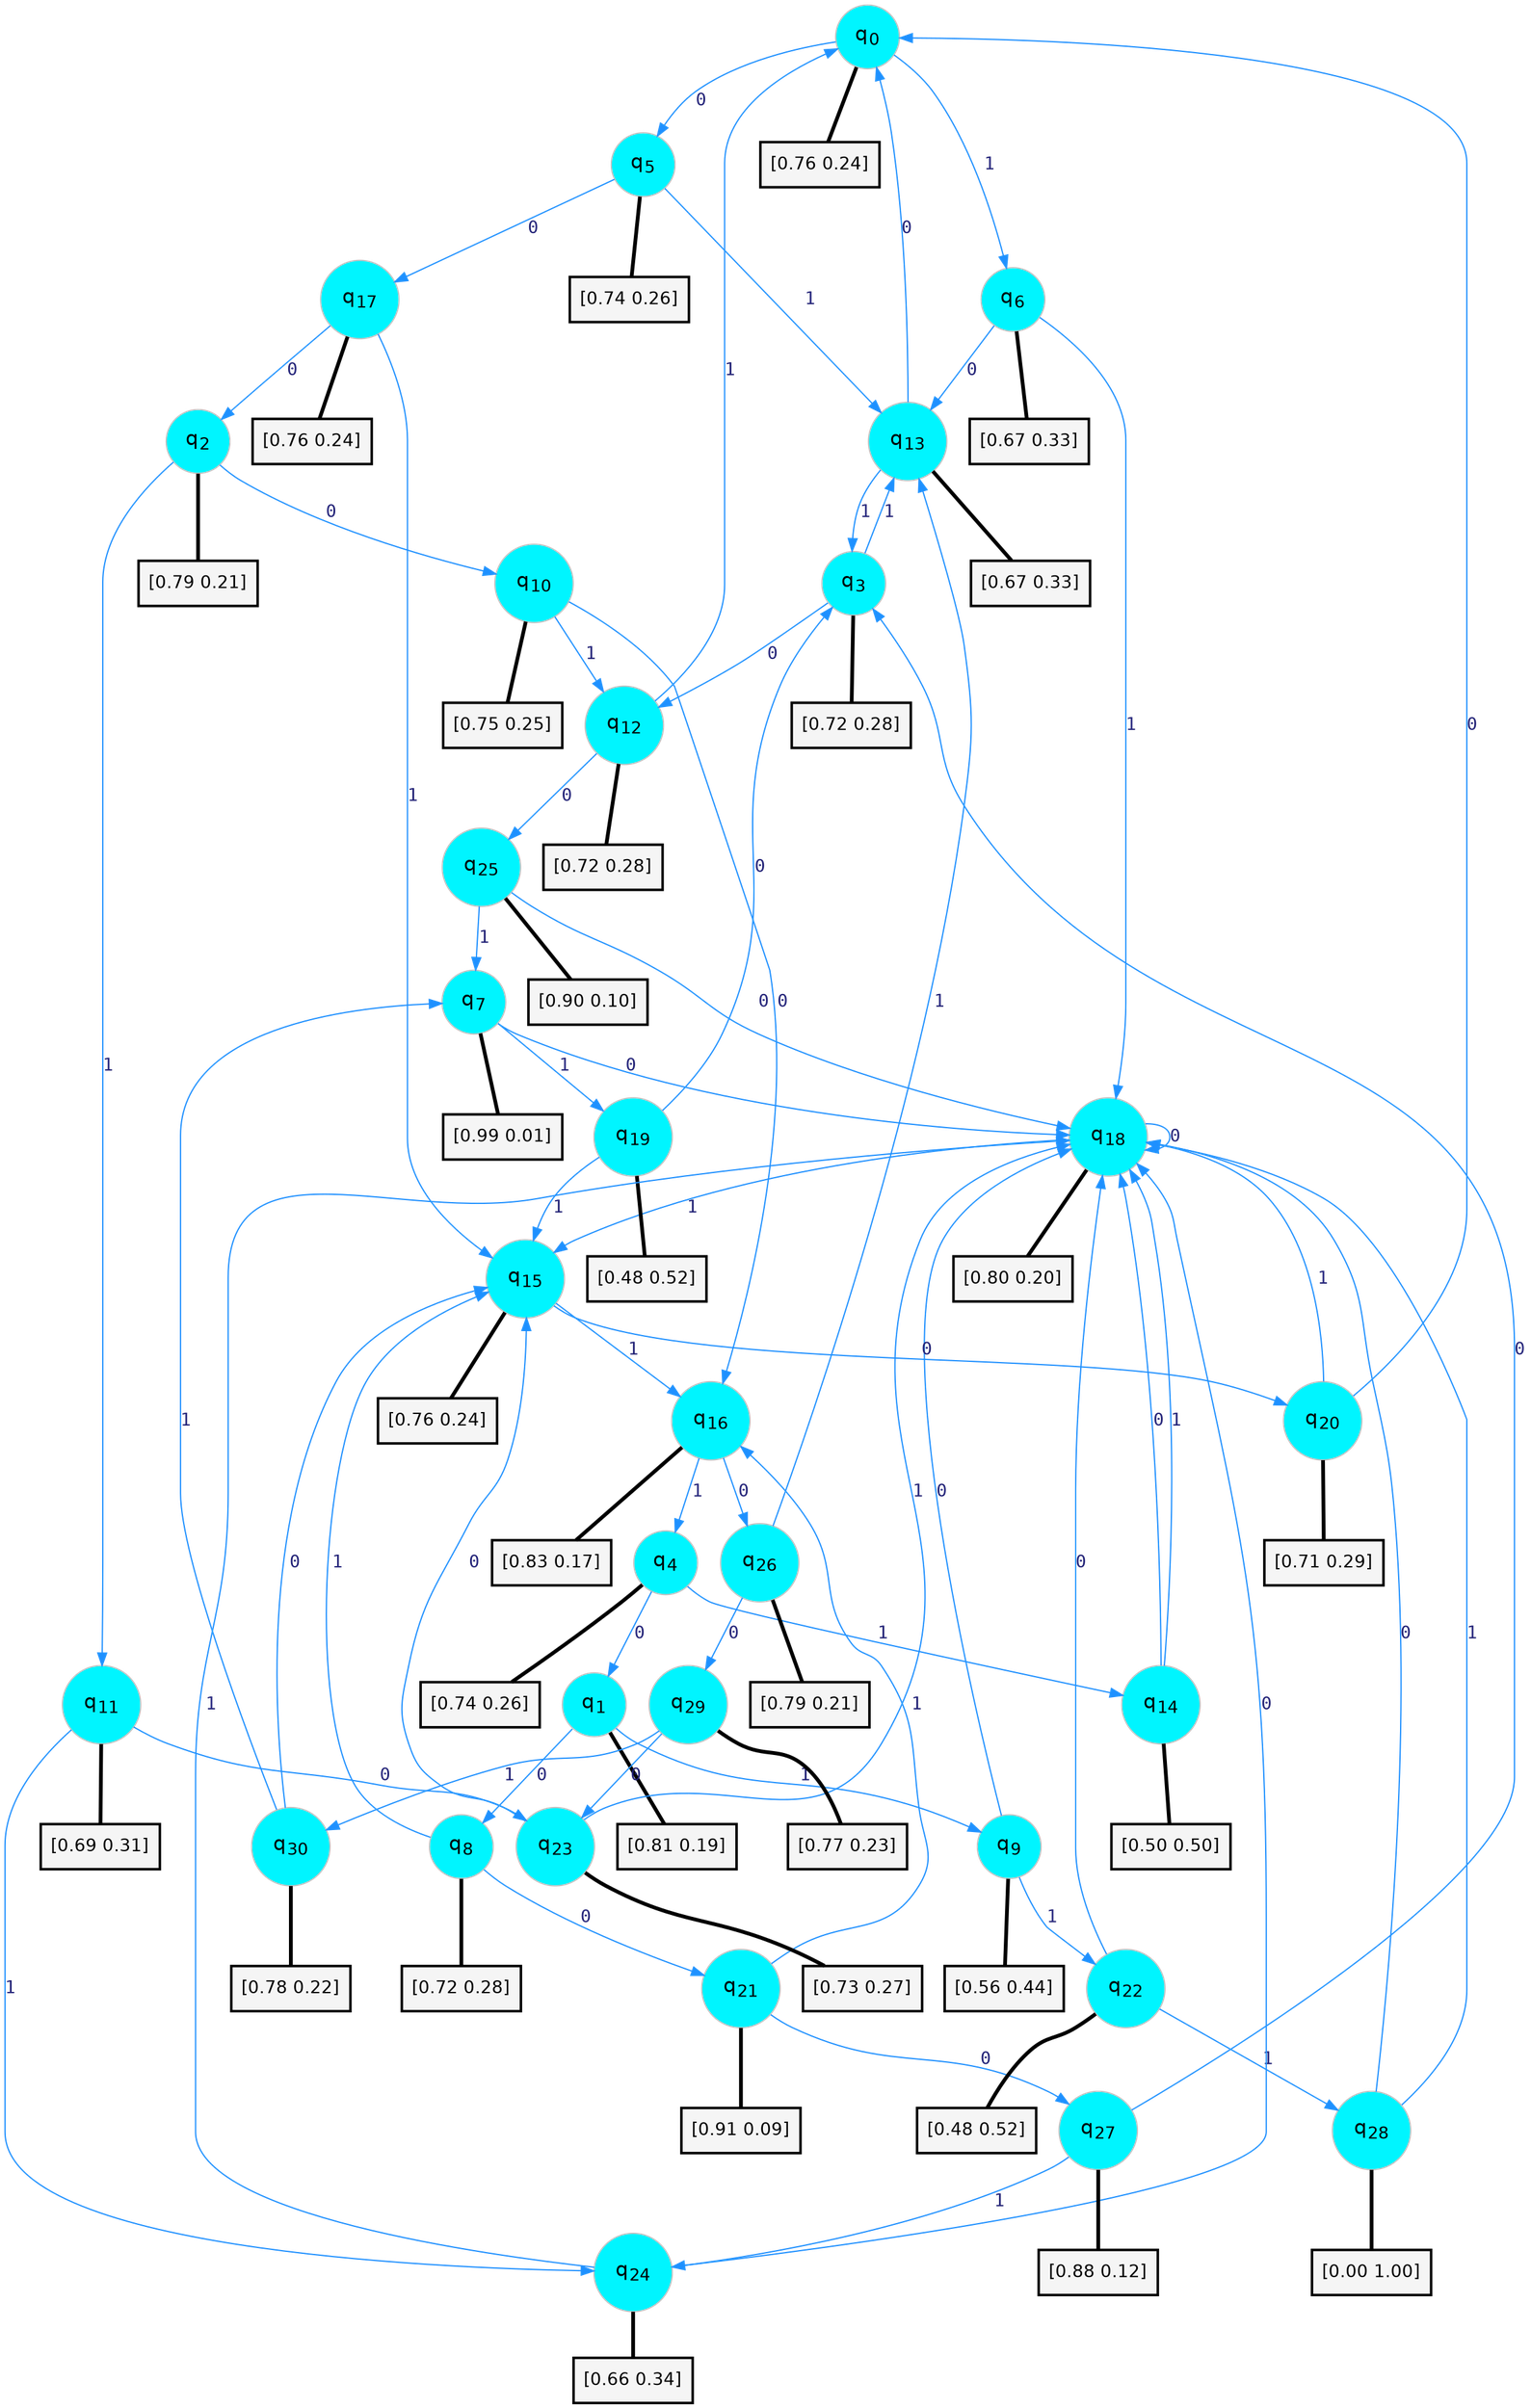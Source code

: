digraph G {
graph [
bgcolor=transparent, dpi=300, rankdir=TD, size="40,25"];
node [
color=gray, fillcolor=turquoise1, fontcolor=black, fontname=Helvetica, fontsize=16, fontweight=bold, shape=circle, style=filled];
edge [
arrowsize=1, color=dodgerblue1, fontcolor=midnightblue, fontname=courier, fontweight=bold, penwidth=1, style=solid, weight=20];
0[label=<q<SUB>0</SUB>>];
1[label=<q<SUB>1</SUB>>];
2[label=<q<SUB>2</SUB>>];
3[label=<q<SUB>3</SUB>>];
4[label=<q<SUB>4</SUB>>];
5[label=<q<SUB>5</SUB>>];
6[label=<q<SUB>6</SUB>>];
7[label=<q<SUB>7</SUB>>];
8[label=<q<SUB>8</SUB>>];
9[label=<q<SUB>9</SUB>>];
10[label=<q<SUB>10</SUB>>];
11[label=<q<SUB>11</SUB>>];
12[label=<q<SUB>12</SUB>>];
13[label=<q<SUB>13</SUB>>];
14[label=<q<SUB>14</SUB>>];
15[label=<q<SUB>15</SUB>>];
16[label=<q<SUB>16</SUB>>];
17[label=<q<SUB>17</SUB>>];
18[label=<q<SUB>18</SUB>>];
19[label=<q<SUB>19</SUB>>];
20[label=<q<SUB>20</SUB>>];
21[label=<q<SUB>21</SUB>>];
22[label=<q<SUB>22</SUB>>];
23[label=<q<SUB>23</SUB>>];
24[label=<q<SUB>24</SUB>>];
25[label=<q<SUB>25</SUB>>];
26[label=<q<SUB>26</SUB>>];
27[label=<q<SUB>27</SUB>>];
28[label=<q<SUB>28</SUB>>];
29[label=<q<SUB>29</SUB>>];
30[label=<q<SUB>30</SUB>>];
31[label="[0.76 0.24]", shape=box,fontcolor=black, fontname=Helvetica, fontsize=14, penwidth=2, fillcolor=whitesmoke,color=black];
32[label="[0.81 0.19]", shape=box,fontcolor=black, fontname=Helvetica, fontsize=14, penwidth=2, fillcolor=whitesmoke,color=black];
33[label="[0.79 0.21]", shape=box,fontcolor=black, fontname=Helvetica, fontsize=14, penwidth=2, fillcolor=whitesmoke,color=black];
34[label="[0.72 0.28]", shape=box,fontcolor=black, fontname=Helvetica, fontsize=14, penwidth=2, fillcolor=whitesmoke,color=black];
35[label="[0.74 0.26]", shape=box,fontcolor=black, fontname=Helvetica, fontsize=14, penwidth=2, fillcolor=whitesmoke,color=black];
36[label="[0.74 0.26]", shape=box,fontcolor=black, fontname=Helvetica, fontsize=14, penwidth=2, fillcolor=whitesmoke,color=black];
37[label="[0.67 0.33]", shape=box,fontcolor=black, fontname=Helvetica, fontsize=14, penwidth=2, fillcolor=whitesmoke,color=black];
38[label="[0.99 0.01]", shape=box,fontcolor=black, fontname=Helvetica, fontsize=14, penwidth=2, fillcolor=whitesmoke,color=black];
39[label="[0.72 0.28]", shape=box,fontcolor=black, fontname=Helvetica, fontsize=14, penwidth=2, fillcolor=whitesmoke,color=black];
40[label="[0.56 0.44]", shape=box,fontcolor=black, fontname=Helvetica, fontsize=14, penwidth=2, fillcolor=whitesmoke,color=black];
41[label="[0.75 0.25]", shape=box,fontcolor=black, fontname=Helvetica, fontsize=14, penwidth=2, fillcolor=whitesmoke,color=black];
42[label="[0.69 0.31]", shape=box,fontcolor=black, fontname=Helvetica, fontsize=14, penwidth=2, fillcolor=whitesmoke,color=black];
43[label="[0.72 0.28]", shape=box,fontcolor=black, fontname=Helvetica, fontsize=14, penwidth=2, fillcolor=whitesmoke,color=black];
44[label="[0.67 0.33]", shape=box,fontcolor=black, fontname=Helvetica, fontsize=14, penwidth=2, fillcolor=whitesmoke,color=black];
45[label="[0.50 0.50]", shape=box,fontcolor=black, fontname=Helvetica, fontsize=14, penwidth=2, fillcolor=whitesmoke,color=black];
46[label="[0.76 0.24]", shape=box,fontcolor=black, fontname=Helvetica, fontsize=14, penwidth=2, fillcolor=whitesmoke,color=black];
47[label="[0.83 0.17]", shape=box,fontcolor=black, fontname=Helvetica, fontsize=14, penwidth=2, fillcolor=whitesmoke,color=black];
48[label="[0.76 0.24]", shape=box,fontcolor=black, fontname=Helvetica, fontsize=14, penwidth=2, fillcolor=whitesmoke,color=black];
49[label="[0.80 0.20]", shape=box,fontcolor=black, fontname=Helvetica, fontsize=14, penwidth=2, fillcolor=whitesmoke,color=black];
50[label="[0.48 0.52]", shape=box,fontcolor=black, fontname=Helvetica, fontsize=14, penwidth=2, fillcolor=whitesmoke,color=black];
51[label="[0.71 0.29]", shape=box,fontcolor=black, fontname=Helvetica, fontsize=14, penwidth=2, fillcolor=whitesmoke,color=black];
52[label="[0.91 0.09]", shape=box,fontcolor=black, fontname=Helvetica, fontsize=14, penwidth=2, fillcolor=whitesmoke,color=black];
53[label="[0.48 0.52]", shape=box,fontcolor=black, fontname=Helvetica, fontsize=14, penwidth=2, fillcolor=whitesmoke,color=black];
54[label="[0.73 0.27]", shape=box,fontcolor=black, fontname=Helvetica, fontsize=14, penwidth=2, fillcolor=whitesmoke,color=black];
55[label="[0.66 0.34]", shape=box,fontcolor=black, fontname=Helvetica, fontsize=14, penwidth=2, fillcolor=whitesmoke,color=black];
56[label="[0.90 0.10]", shape=box,fontcolor=black, fontname=Helvetica, fontsize=14, penwidth=2, fillcolor=whitesmoke,color=black];
57[label="[0.79 0.21]", shape=box,fontcolor=black, fontname=Helvetica, fontsize=14, penwidth=2, fillcolor=whitesmoke,color=black];
58[label="[0.88 0.12]", shape=box,fontcolor=black, fontname=Helvetica, fontsize=14, penwidth=2, fillcolor=whitesmoke,color=black];
59[label="[0.00 1.00]", shape=box,fontcolor=black, fontname=Helvetica, fontsize=14, penwidth=2, fillcolor=whitesmoke,color=black];
60[label="[0.77 0.23]", shape=box,fontcolor=black, fontname=Helvetica, fontsize=14, penwidth=2, fillcolor=whitesmoke,color=black];
61[label="[0.78 0.22]", shape=box,fontcolor=black, fontname=Helvetica, fontsize=14, penwidth=2, fillcolor=whitesmoke,color=black];
0->5 [label=0];
0->6 [label=1];
0->31 [arrowhead=none, penwidth=3,color=black];
1->8 [label=0];
1->9 [label=1];
1->32 [arrowhead=none, penwidth=3,color=black];
2->10 [label=0];
2->11 [label=1];
2->33 [arrowhead=none, penwidth=3,color=black];
3->12 [label=0];
3->13 [label=1];
3->34 [arrowhead=none, penwidth=3,color=black];
4->1 [label=0];
4->14 [label=1];
4->35 [arrowhead=none, penwidth=3,color=black];
5->17 [label=0];
5->13 [label=1];
5->36 [arrowhead=none, penwidth=3,color=black];
6->13 [label=0];
6->18 [label=1];
6->37 [arrowhead=none, penwidth=3,color=black];
7->18 [label=0];
7->19 [label=1];
7->38 [arrowhead=none, penwidth=3,color=black];
8->21 [label=0];
8->15 [label=1];
8->39 [arrowhead=none, penwidth=3,color=black];
9->18 [label=0];
9->22 [label=1];
9->40 [arrowhead=none, penwidth=3,color=black];
10->16 [label=0];
10->12 [label=1];
10->41 [arrowhead=none, penwidth=3,color=black];
11->23 [label=0];
11->24 [label=1];
11->42 [arrowhead=none, penwidth=3,color=black];
12->25 [label=0];
12->0 [label=1];
12->43 [arrowhead=none, penwidth=3,color=black];
13->0 [label=0];
13->3 [label=1];
13->44 [arrowhead=none, penwidth=3,color=black];
14->18 [label=0];
14->18 [label=1];
14->45 [arrowhead=none, penwidth=3,color=black];
15->20 [label=0];
15->16 [label=1];
15->46 [arrowhead=none, penwidth=3,color=black];
16->26 [label=0];
16->4 [label=1];
16->47 [arrowhead=none, penwidth=3,color=black];
17->2 [label=0];
17->15 [label=1];
17->48 [arrowhead=none, penwidth=3,color=black];
18->18 [label=0];
18->15 [label=1];
18->49 [arrowhead=none, penwidth=3,color=black];
19->3 [label=0];
19->15 [label=1];
19->50 [arrowhead=none, penwidth=3,color=black];
20->0 [label=0];
20->18 [label=1];
20->51 [arrowhead=none, penwidth=3,color=black];
21->27 [label=0];
21->16 [label=1];
21->52 [arrowhead=none, penwidth=3,color=black];
22->18 [label=0];
22->28 [label=1];
22->53 [arrowhead=none, penwidth=3,color=black];
23->15 [label=0];
23->18 [label=1];
23->54 [arrowhead=none, penwidth=3,color=black];
24->18 [label=0];
24->18 [label=1];
24->55 [arrowhead=none, penwidth=3,color=black];
25->18 [label=0];
25->7 [label=1];
25->56 [arrowhead=none, penwidth=3,color=black];
26->29 [label=0];
26->13 [label=1];
26->57 [arrowhead=none, penwidth=3,color=black];
27->3 [label=0];
27->24 [label=1];
27->58 [arrowhead=none, penwidth=3,color=black];
28->18 [label=0];
28->18 [label=1];
28->59 [arrowhead=none, penwidth=3,color=black];
29->23 [label=0];
29->30 [label=1];
29->60 [arrowhead=none, penwidth=3,color=black];
30->15 [label=0];
30->7 [label=1];
30->61 [arrowhead=none, penwidth=3,color=black];
}
